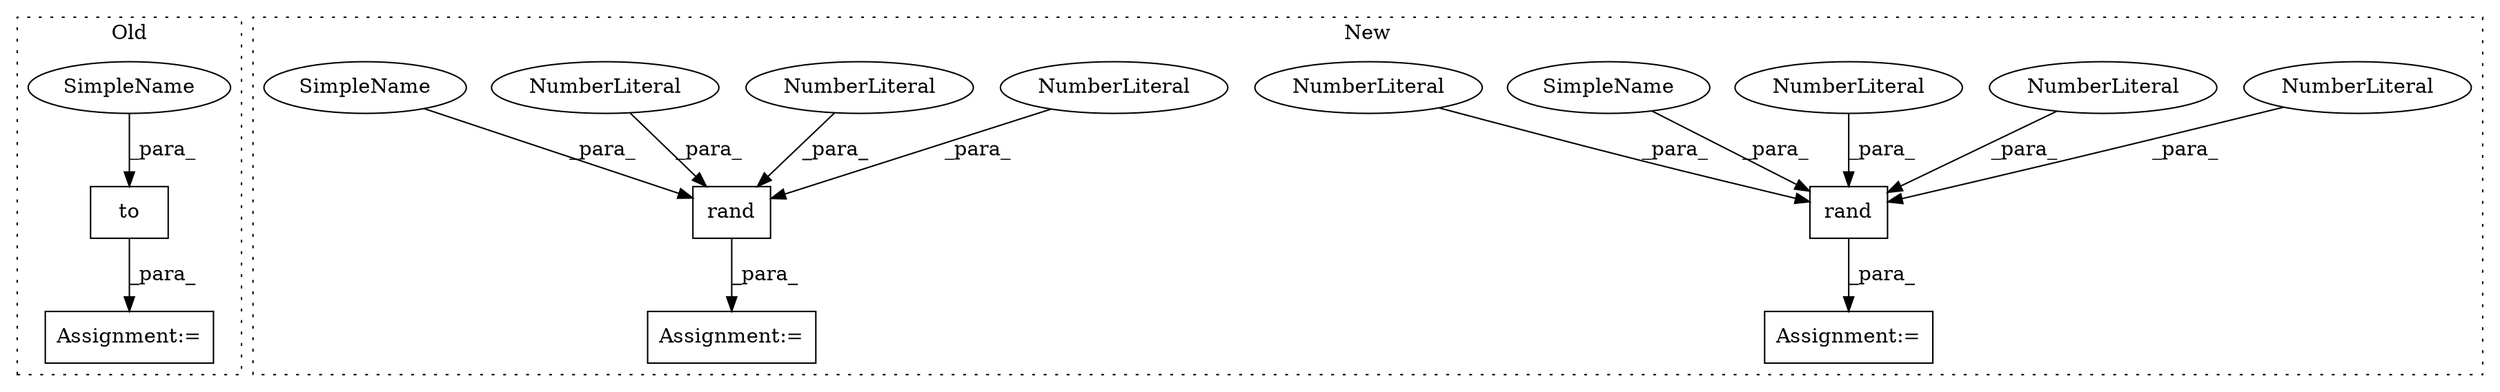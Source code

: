 digraph G {
subgraph cluster0 {
1 [label="to" a="32" s="13703,13712" l="3,1" shape="box"];
7 [label="Assignment:=" a="7" s="13674" l="1" shape="box"];
14 [label="SimpleName" a="42" s="13706" l="6" shape="ellipse"];
label = "Old";
style="dotted";
}
subgraph cluster1 {
2 [label="rand" a="32" s="4085,4110" l="5,1" shape="box"];
3 [label="NumberLiteral" a="34" s="4096" l="1" shape="ellipse"];
4 [label="NumberLiteral" a="34" s="4092" l="1" shape="ellipse"];
5 [label="NumberLiteral" a="34" s="4090" l="1" shape="ellipse"];
6 [label="NumberLiteral" a="34" s="4094" l="1" shape="ellipse"];
8 [label="Assignment:=" a="7" s="4078" l="1" shape="box"];
9 [label="rand" a="32" s="4194,4217" l="5,1" shape="box"];
10 [label="NumberLiteral" a="34" s="4199" l="1" shape="ellipse"];
11 [label="NumberLiteral" a="34" s="4203" l="1" shape="ellipse"];
12 [label="NumberLiteral" a="34" s="4201" l="1" shape="ellipse"];
13 [label="Assignment:=" a="7" s="4187" l="1" shape="box"];
15 [label="SimpleName" a="42" s="4205" l="6" shape="ellipse"];
16 [label="SimpleName" a="42" s="4098" l="6" shape="ellipse"];
label = "New";
style="dotted";
}
1 -> 7 [label="_para_"];
2 -> 8 [label="_para_"];
3 -> 2 [label="_para_"];
4 -> 2 [label="_para_"];
5 -> 2 [label="_para_"];
6 -> 2 [label="_para_"];
9 -> 13 [label="_para_"];
10 -> 9 [label="_para_"];
11 -> 9 [label="_para_"];
12 -> 9 [label="_para_"];
14 -> 1 [label="_para_"];
15 -> 9 [label="_para_"];
16 -> 2 [label="_para_"];
}